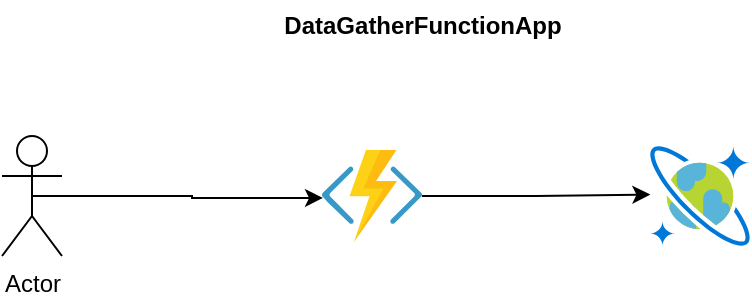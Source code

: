 <mxfile version="24.6.4" type="github">
  <diagram name="Page-1" id="M8YQ2Y3wWnpdGnxM81_x">
    <mxGraphModel dx="548" dy="316" grid="1" gridSize="10" guides="1" tooltips="1" connect="1" arrows="1" fold="1" page="1" pageScale="1" pageWidth="827" pageHeight="1169" math="0" shadow="0">
      <root>
        <mxCell id="0" />
        <mxCell id="1" parent="0" />
        <mxCell id="SHBWaALZ4KcCn02i7CwB-7" style="edgeStyle=orthogonalEdgeStyle;rounded=0;orthogonalLoop=1;jettySize=auto;html=1;exitX=0.5;exitY=0.5;exitDx=0;exitDy=0;exitPerimeter=0;entryX=0.01;entryY=0.521;entryDx=0;entryDy=0;entryPerimeter=0;" edge="1" parent="1" source="SHBWaALZ4KcCn02i7CwB-1" target="SHBWaALZ4KcCn02i7CwB-9">
          <mxGeometry relative="1" as="geometry">
            <mxPoint x="160" y="110.0" as="targetPoint" />
          </mxGeometry>
        </mxCell>
        <mxCell id="SHBWaALZ4KcCn02i7CwB-1" value="Actor" style="shape=umlActor;verticalLabelPosition=bottom;verticalAlign=top;html=1;" vertex="1" parent="1">
          <mxGeometry x="40" y="78" width="30" height="60" as="geometry" />
        </mxCell>
        <mxCell id="SHBWaALZ4KcCn02i7CwB-2" value="DataGatherFunctionApp" style="text;align=center;fontStyle=1;verticalAlign=middle;spacingLeft=3;spacingRight=3;strokeColor=none;rotatable=0;points=[[0,0.5],[1,0.5]];portConstraint=eastwest;html=1;" vertex="1" parent="1">
          <mxGeometry x="210" y="10" width="80" height="26" as="geometry" />
        </mxCell>
        <mxCell id="SHBWaALZ4KcCn02i7CwB-9" value="" style="image;sketch=0;aspect=fixed;html=1;points=[];align=center;fontSize=12;image=img/lib/mscae/Functions.svg;" vertex="1" parent="1">
          <mxGeometry x="200" y="85" width="50" height="46" as="geometry" />
        </mxCell>
        <mxCell id="SHBWaALZ4KcCn02i7CwB-10" value="" style="image;sketch=0;aspect=fixed;html=1;points=[];align=center;fontSize=12;image=img/lib/mscae/CosmosDB.svg;direction=south;" vertex="1" parent="1">
          <mxGeometry x="364" y="83" width="50" height="50" as="geometry" />
        </mxCell>
        <mxCell id="SHBWaALZ4KcCn02i7CwB-11" style="edgeStyle=orthogonalEdgeStyle;rounded=0;orthogonalLoop=1;jettySize=auto;html=1;entryX=0.486;entryY=0.996;entryDx=0;entryDy=0;entryPerimeter=0;" edge="1" parent="1" source="SHBWaALZ4KcCn02i7CwB-9" target="SHBWaALZ4KcCn02i7CwB-10">
          <mxGeometry relative="1" as="geometry" />
        </mxCell>
      </root>
    </mxGraphModel>
  </diagram>
</mxfile>
